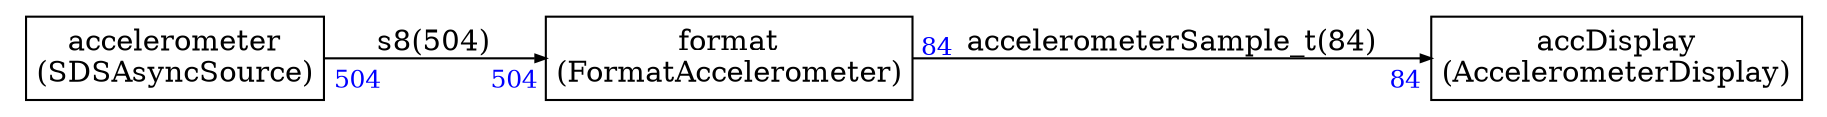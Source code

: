 



digraph structs {
    node [shape=plaintext]
    rankdir=LR
    edge [arrowsize=0.5]
    fontname="times"


accDisplay [label=<
<TABLE BORDER="0" CELLBORDER="1" CELLSPACING="0" CELLPADDING="4">
  <TR>
    <TD ALIGN="CENTER" PORT="i">accDisplay<BR/>(AccelerometerDisplay)</TD>
  </TR>
</TABLE>>];

accelerometer [label=<
<TABLE BORDER="0" CELLBORDER="1" CELLSPACING="0" CELLPADDING="4">
  <TR>
    <TD ALIGN="CENTER" PORT="i">accelerometer<BR/>(SDSAsyncSource)</TD>
  </TR>
</TABLE>>];

format [label=<
<TABLE BORDER="0" CELLBORDER="1" CELLSPACING="0" CELLPADDING="4">
  <TR>
    <TD ALIGN="CENTER" PORT="i">format<BR/>(FormatAccelerometer)</TD>
  </TR>
</TABLE>>];



accelerometer:i -> format:i [label="s8(504)"
,headlabel=<<TABLE BORDER="0" CELLPADDING="2"><TR><TD><FONT COLOR="blue" POINT-SIZE="12.0" >504</FONT>
</TD></TR></TABLE>>
,taillabel=<<TABLE BORDER="0" CELLPADDING="2"><TR><TD><FONT COLOR="blue" POINT-SIZE="12.0" >504</FONT>
</TD></TR></TABLE>>]

format:i -> accDisplay:i [label="accelerometerSample_t(84)"
,headlabel=<<TABLE BORDER="0" CELLPADDING="2"><TR><TD><FONT COLOR="blue" POINT-SIZE="12.0" >84</FONT>
</TD></TR></TABLE>>
,taillabel=<<TABLE BORDER="0" CELLPADDING="2"><TR><TD><FONT COLOR="blue" POINT-SIZE="12.0" >84</FONT>
</TD></TR></TABLE>>]


}
